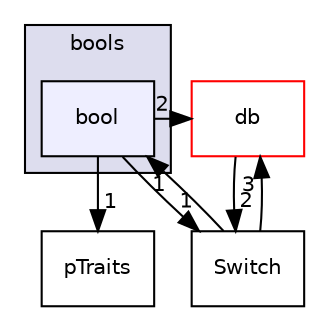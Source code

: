 digraph "src/OpenFOAM/primitives/bools/bool" {
  bgcolor=transparent;
  compound=true
  node [ fontsize="10", fontname="Helvetica"];
  edge [ labelfontsize="10", labelfontname="Helvetica"];
  subgraph clusterdir_a082e25d5e52ccf3d098e28b00b761b2 {
    graph [ bgcolor="#ddddee", pencolor="black", label="bools" fontname="Helvetica", fontsize="10", URL="dir_a082e25d5e52ccf3d098e28b00b761b2.html"]
  dir_dfea02e4c07783fd1810acf1b0315fa4 [shape=box, label="bool", style="filled", fillcolor="#eeeeff", pencolor="black", URL="dir_dfea02e4c07783fd1810acf1b0315fa4.html"];
  }
  dir_63c634f7a7cfd679ac26c67fb30fc32f [shape=box label="db" color="red" URL="dir_63c634f7a7cfd679ac26c67fb30fc32f.html"];
  dir_a71222f4f105181f964ceb320add37f5 [shape=box label="pTraits" URL="dir_a71222f4f105181f964ceb320add37f5.html"];
  dir_4207e64223f749d27084f587f926896f [shape=box label="Switch" URL="dir_4207e64223f749d27084f587f926896f.html"];
  dir_63c634f7a7cfd679ac26c67fb30fc32f->dir_4207e64223f749d27084f587f926896f [headlabel="2", labeldistance=1.5 headhref="dir_001944_002317.html"];
  dir_4207e64223f749d27084f587f926896f->dir_63c634f7a7cfd679ac26c67fb30fc32f [headlabel="3", labeldistance=1.5 headhref="dir_002317_001944.html"];
  dir_4207e64223f749d27084f587f926896f->dir_dfea02e4c07783fd1810acf1b0315fa4 [headlabel="1", labeldistance=1.5 headhref="dir_002317_002315.html"];
  dir_dfea02e4c07783fd1810acf1b0315fa4->dir_63c634f7a7cfd679ac26c67fb30fc32f [headlabel="2", labeldistance=1.5 headhref="dir_002315_001944.html"];
  dir_dfea02e4c07783fd1810acf1b0315fa4->dir_a71222f4f105181f964ceb320add37f5 [headlabel="1", labeldistance=1.5 headhref="dir_002315_002360.html"];
  dir_dfea02e4c07783fd1810acf1b0315fa4->dir_4207e64223f749d27084f587f926896f [headlabel="1", labeldistance=1.5 headhref="dir_002315_002317.html"];
}
